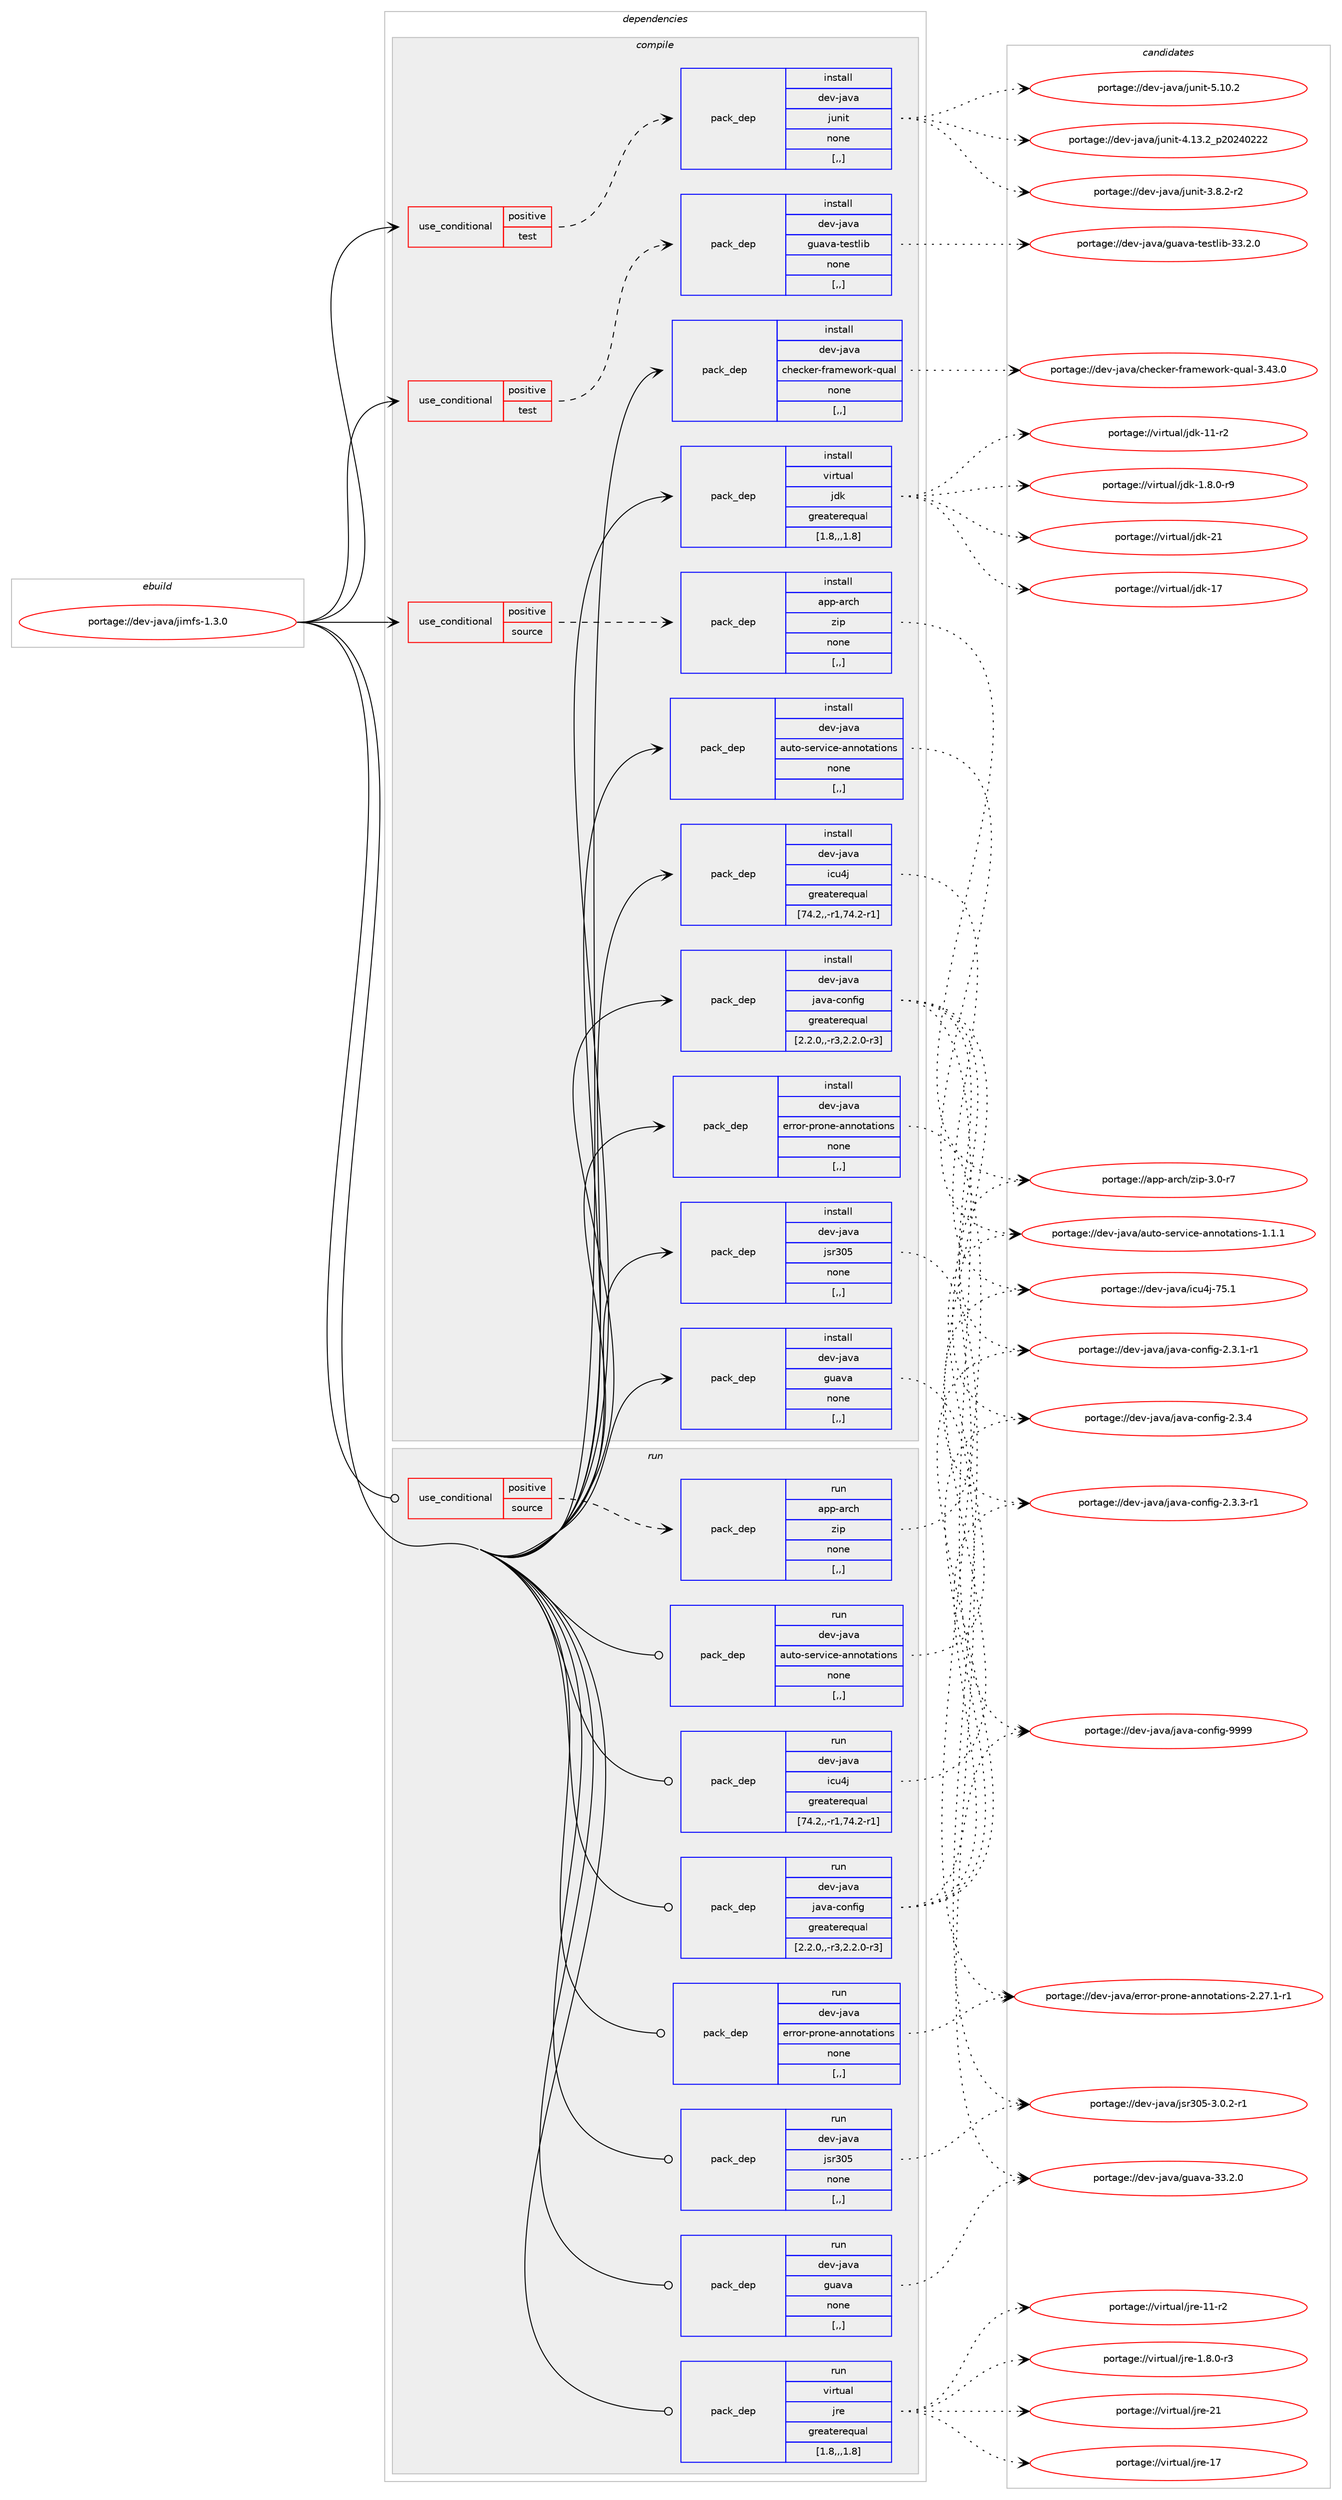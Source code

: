 digraph prolog {

# *************
# Graph options
# *************

newrank=true;
concentrate=true;
compound=true;
graph [rankdir=LR,fontname=Helvetica,fontsize=10,ranksep=1.5];#, ranksep=2.5, nodesep=0.2];
edge  [arrowhead=vee];
node  [fontname=Helvetica,fontsize=10];

# **********
# The ebuild
# **********

subgraph cluster_leftcol {
color=gray;
label=<<i>ebuild</i>>;
id [label="portage://dev-java/jimfs-1.3.0", color=red, width=4, href="../dev-java/jimfs-1.3.0.svg"];
}

# ****************
# The dependencies
# ****************

subgraph cluster_midcol {
color=gray;
label=<<i>dependencies</i>>;
subgraph cluster_compile {
fillcolor="#eeeeee";
style=filled;
label=<<i>compile</i>>;
subgraph cond22117 {
dependency95132 [label=<<TABLE BORDER="0" CELLBORDER="1" CELLSPACING="0" CELLPADDING="4"><TR><TD ROWSPAN="3" CELLPADDING="10">use_conditional</TD></TR><TR><TD>positive</TD></TR><TR><TD>source</TD></TR></TABLE>>, shape=none, color=red];
subgraph pack71956 {
dependency95133 [label=<<TABLE BORDER="0" CELLBORDER="1" CELLSPACING="0" CELLPADDING="4" WIDTH="220"><TR><TD ROWSPAN="6" CELLPADDING="30">pack_dep</TD></TR><TR><TD WIDTH="110">install</TD></TR><TR><TD>app-arch</TD></TR><TR><TD>zip</TD></TR><TR><TD>none</TD></TR><TR><TD>[,,]</TD></TR></TABLE>>, shape=none, color=blue];
}
dependency95132:e -> dependency95133:w [weight=20,style="dashed",arrowhead="vee"];
}
id:e -> dependency95132:w [weight=20,style="solid",arrowhead="vee"];
subgraph cond22118 {
dependency95134 [label=<<TABLE BORDER="0" CELLBORDER="1" CELLSPACING="0" CELLPADDING="4"><TR><TD ROWSPAN="3" CELLPADDING="10">use_conditional</TD></TR><TR><TD>positive</TD></TR><TR><TD>test</TD></TR></TABLE>>, shape=none, color=red];
subgraph pack71957 {
dependency95135 [label=<<TABLE BORDER="0" CELLBORDER="1" CELLSPACING="0" CELLPADDING="4" WIDTH="220"><TR><TD ROWSPAN="6" CELLPADDING="30">pack_dep</TD></TR><TR><TD WIDTH="110">install</TD></TR><TR><TD>dev-java</TD></TR><TR><TD>guava-testlib</TD></TR><TR><TD>none</TD></TR><TR><TD>[,,]</TD></TR></TABLE>>, shape=none, color=blue];
}
dependency95134:e -> dependency95135:w [weight=20,style="dashed",arrowhead="vee"];
}
id:e -> dependency95134:w [weight=20,style="solid",arrowhead="vee"];
subgraph cond22119 {
dependency95136 [label=<<TABLE BORDER="0" CELLBORDER="1" CELLSPACING="0" CELLPADDING="4"><TR><TD ROWSPAN="3" CELLPADDING="10">use_conditional</TD></TR><TR><TD>positive</TD></TR><TR><TD>test</TD></TR></TABLE>>, shape=none, color=red];
subgraph pack71958 {
dependency95137 [label=<<TABLE BORDER="0" CELLBORDER="1" CELLSPACING="0" CELLPADDING="4" WIDTH="220"><TR><TD ROWSPAN="6" CELLPADDING="30">pack_dep</TD></TR><TR><TD WIDTH="110">install</TD></TR><TR><TD>dev-java</TD></TR><TR><TD>junit</TD></TR><TR><TD>none</TD></TR><TR><TD>[,,]</TD></TR></TABLE>>, shape=none, color=blue];
}
dependency95136:e -> dependency95137:w [weight=20,style="dashed",arrowhead="vee"];
}
id:e -> dependency95136:w [weight=20,style="solid",arrowhead="vee"];
subgraph pack71959 {
dependency95138 [label=<<TABLE BORDER="0" CELLBORDER="1" CELLSPACING="0" CELLPADDING="4" WIDTH="220"><TR><TD ROWSPAN="6" CELLPADDING="30">pack_dep</TD></TR><TR><TD WIDTH="110">install</TD></TR><TR><TD>dev-java</TD></TR><TR><TD>auto-service-annotations</TD></TR><TR><TD>none</TD></TR><TR><TD>[,,]</TD></TR></TABLE>>, shape=none, color=blue];
}
id:e -> dependency95138:w [weight=20,style="solid",arrowhead="vee"];
subgraph pack71960 {
dependency95139 [label=<<TABLE BORDER="0" CELLBORDER="1" CELLSPACING="0" CELLPADDING="4" WIDTH="220"><TR><TD ROWSPAN="6" CELLPADDING="30">pack_dep</TD></TR><TR><TD WIDTH="110">install</TD></TR><TR><TD>dev-java</TD></TR><TR><TD>checker-framework-qual</TD></TR><TR><TD>none</TD></TR><TR><TD>[,,]</TD></TR></TABLE>>, shape=none, color=blue];
}
id:e -> dependency95139:w [weight=20,style="solid",arrowhead="vee"];
subgraph pack71961 {
dependency95140 [label=<<TABLE BORDER="0" CELLBORDER="1" CELLSPACING="0" CELLPADDING="4" WIDTH="220"><TR><TD ROWSPAN="6" CELLPADDING="30">pack_dep</TD></TR><TR><TD WIDTH="110">install</TD></TR><TR><TD>dev-java</TD></TR><TR><TD>error-prone-annotations</TD></TR><TR><TD>none</TD></TR><TR><TD>[,,]</TD></TR></TABLE>>, shape=none, color=blue];
}
id:e -> dependency95140:w [weight=20,style="solid",arrowhead="vee"];
subgraph pack71962 {
dependency95141 [label=<<TABLE BORDER="0" CELLBORDER="1" CELLSPACING="0" CELLPADDING="4" WIDTH="220"><TR><TD ROWSPAN="6" CELLPADDING="30">pack_dep</TD></TR><TR><TD WIDTH="110">install</TD></TR><TR><TD>dev-java</TD></TR><TR><TD>guava</TD></TR><TR><TD>none</TD></TR><TR><TD>[,,]</TD></TR></TABLE>>, shape=none, color=blue];
}
id:e -> dependency95141:w [weight=20,style="solid",arrowhead="vee"];
subgraph pack71963 {
dependency95142 [label=<<TABLE BORDER="0" CELLBORDER="1" CELLSPACING="0" CELLPADDING="4" WIDTH="220"><TR><TD ROWSPAN="6" CELLPADDING="30">pack_dep</TD></TR><TR><TD WIDTH="110">install</TD></TR><TR><TD>dev-java</TD></TR><TR><TD>icu4j</TD></TR><TR><TD>greaterequal</TD></TR><TR><TD>[74.2,,-r1,74.2-r1]</TD></TR></TABLE>>, shape=none, color=blue];
}
id:e -> dependency95142:w [weight=20,style="solid",arrowhead="vee"];
subgraph pack71964 {
dependency95143 [label=<<TABLE BORDER="0" CELLBORDER="1" CELLSPACING="0" CELLPADDING="4" WIDTH="220"><TR><TD ROWSPAN="6" CELLPADDING="30">pack_dep</TD></TR><TR><TD WIDTH="110">install</TD></TR><TR><TD>dev-java</TD></TR><TR><TD>java-config</TD></TR><TR><TD>greaterequal</TD></TR><TR><TD>[2.2.0,,-r3,2.2.0-r3]</TD></TR></TABLE>>, shape=none, color=blue];
}
id:e -> dependency95143:w [weight=20,style="solid",arrowhead="vee"];
subgraph pack71965 {
dependency95144 [label=<<TABLE BORDER="0" CELLBORDER="1" CELLSPACING="0" CELLPADDING="4" WIDTH="220"><TR><TD ROWSPAN="6" CELLPADDING="30">pack_dep</TD></TR><TR><TD WIDTH="110">install</TD></TR><TR><TD>dev-java</TD></TR><TR><TD>jsr305</TD></TR><TR><TD>none</TD></TR><TR><TD>[,,]</TD></TR></TABLE>>, shape=none, color=blue];
}
id:e -> dependency95144:w [weight=20,style="solid",arrowhead="vee"];
subgraph pack71966 {
dependency95145 [label=<<TABLE BORDER="0" CELLBORDER="1" CELLSPACING="0" CELLPADDING="4" WIDTH="220"><TR><TD ROWSPAN="6" CELLPADDING="30">pack_dep</TD></TR><TR><TD WIDTH="110">install</TD></TR><TR><TD>virtual</TD></TR><TR><TD>jdk</TD></TR><TR><TD>greaterequal</TD></TR><TR><TD>[1.8,,,1.8]</TD></TR></TABLE>>, shape=none, color=blue];
}
id:e -> dependency95145:w [weight=20,style="solid",arrowhead="vee"];
}
subgraph cluster_compileandrun {
fillcolor="#eeeeee";
style=filled;
label=<<i>compile and run</i>>;
}
subgraph cluster_run {
fillcolor="#eeeeee";
style=filled;
label=<<i>run</i>>;
subgraph cond22120 {
dependency95146 [label=<<TABLE BORDER="0" CELLBORDER="1" CELLSPACING="0" CELLPADDING="4"><TR><TD ROWSPAN="3" CELLPADDING="10">use_conditional</TD></TR><TR><TD>positive</TD></TR><TR><TD>source</TD></TR></TABLE>>, shape=none, color=red];
subgraph pack71967 {
dependency95147 [label=<<TABLE BORDER="0" CELLBORDER="1" CELLSPACING="0" CELLPADDING="4" WIDTH="220"><TR><TD ROWSPAN="6" CELLPADDING="30">pack_dep</TD></TR><TR><TD WIDTH="110">run</TD></TR><TR><TD>app-arch</TD></TR><TR><TD>zip</TD></TR><TR><TD>none</TD></TR><TR><TD>[,,]</TD></TR></TABLE>>, shape=none, color=blue];
}
dependency95146:e -> dependency95147:w [weight=20,style="dashed",arrowhead="vee"];
}
id:e -> dependency95146:w [weight=20,style="solid",arrowhead="odot"];
subgraph pack71968 {
dependency95148 [label=<<TABLE BORDER="0" CELLBORDER="1" CELLSPACING="0" CELLPADDING="4" WIDTH="220"><TR><TD ROWSPAN="6" CELLPADDING="30">pack_dep</TD></TR><TR><TD WIDTH="110">run</TD></TR><TR><TD>dev-java</TD></TR><TR><TD>auto-service-annotations</TD></TR><TR><TD>none</TD></TR><TR><TD>[,,]</TD></TR></TABLE>>, shape=none, color=blue];
}
id:e -> dependency95148:w [weight=20,style="solid",arrowhead="odot"];
subgraph pack71969 {
dependency95149 [label=<<TABLE BORDER="0" CELLBORDER="1" CELLSPACING="0" CELLPADDING="4" WIDTH="220"><TR><TD ROWSPAN="6" CELLPADDING="30">pack_dep</TD></TR><TR><TD WIDTH="110">run</TD></TR><TR><TD>dev-java</TD></TR><TR><TD>error-prone-annotations</TD></TR><TR><TD>none</TD></TR><TR><TD>[,,]</TD></TR></TABLE>>, shape=none, color=blue];
}
id:e -> dependency95149:w [weight=20,style="solid",arrowhead="odot"];
subgraph pack71970 {
dependency95150 [label=<<TABLE BORDER="0" CELLBORDER="1" CELLSPACING="0" CELLPADDING="4" WIDTH="220"><TR><TD ROWSPAN="6" CELLPADDING="30">pack_dep</TD></TR><TR><TD WIDTH="110">run</TD></TR><TR><TD>dev-java</TD></TR><TR><TD>guava</TD></TR><TR><TD>none</TD></TR><TR><TD>[,,]</TD></TR></TABLE>>, shape=none, color=blue];
}
id:e -> dependency95150:w [weight=20,style="solid",arrowhead="odot"];
subgraph pack71971 {
dependency95151 [label=<<TABLE BORDER="0" CELLBORDER="1" CELLSPACING="0" CELLPADDING="4" WIDTH="220"><TR><TD ROWSPAN="6" CELLPADDING="30">pack_dep</TD></TR><TR><TD WIDTH="110">run</TD></TR><TR><TD>dev-java</TD></TR><TR><TD>icu4j</TD></TR><TR><TD>greaterequal</TD></TR><TR><TD>[74.2,,-r1,74.2-r1]</TD></TR></TABLE>>, shape=none, color=blue];
}
id:e -> dependency95151:w [weight=20,style="solid",arrowhead="odot"];
subgraph pack71972 {
dependency95152 [label=<<TABLE BORDER="0" CELLBORDER="1" CELLSPACING="0" CELLPADDING="4" WIDTH="220"><TR><TD ROWSPAN="6" CELLPADDING="30">pack_dep</TD></TR><TR><TD WIDTH="110">run</TD></TR><TR><TD>dev-java</TD></TR><TR><TD>java-config</TD></TR><TR><TD>greaterequal</TD></TR><TR><TD>[2.2.0,,-r3,2.2.0-r3]</TD></TR></TABLE>>, shape=none, color=blue];
}
id:e -> dependency95152:w [weight=20,style="solid",arrowhead="odot"];
subgraph pack71973 {
dependency95153 [label=<<TABLE BORDER="0" CELLBORDER="1" CELLSPACING="0" CELLPADDING="4" WIDTH="220"><TR><TD ROWSPAN="6" CELLPADDING="30">pack_dep</TD></TR><TR><TD WIDTH="110">run</TD></TR><TR><TD>dev-java</TD></TR><TR><TD>jsr305</TD></TR><TR><TD>none</TD></TR><TR><TD>[,,]</TD></TR></TABLE>>, shape=none, color=blue];
}
id:e -> dependency95153:w [weight=20,style="solid",arrowhead="odot"];
subgraph pack71974 {
dependency95154 [label=<<TABLE BORDER="0" CELLBORDER="1" CELLSPACING="0" CELLPADDING="4" WIDTH="220"><TR><TD ROWSPAN="6" CELLPADDING="30">pack_dep</TD></TR><TR><TD WIDTH="110">run</TD></TR><TR><TD>virtual</TD></TR><TR><TD>jre</TD></TR><TR><TD>greaterequal</TD></TR><TR><TD>[1.8,,,1.8]</TD></TR></TABLE>>, shape=none, color=blue];
}
id:e -> dependency95154:w [weight=20,style="solid",arrowhead="odot"];
}
}

# **************
# The candidates
# **************

subgraph cluster_choices {
rank=same;
color=gray;
label=<<i>candidates</i>>;

subgraph choice71956 {
color=black;
nodesep=1;
choice9711211245971149910447122105112455146484511455 [label="portage://app-arch/zip-3.0-r7", color=red, width=4,href="../app-arch/zip-3.0-r7.svg"];
dependency95133:e -> choice9711211245971149910447122105112455146484511455:w [style=dotted,weight="100"];
}
subgraph choice71957 {
color=black;
nodesep=1;
choice100101118451069711897471031179711897451161011151161081059845515146504648 [label="portage://dev-java/guava-testlib-33.2.0", color=red, width=4,href="../dev-java/guava-testlib-33.2.0.svg"];
dependency95135:e -> choice100101118451069711897471031179711897451161011151161081059845515146504648:w [style=dotted,weight="100"];
}
subgraph choice71958 {
color=black;
nodesep=1;
choice1001011184510697118974710611711010511645534649484650 [label="portage://dev-java/junit-5.10.2", color=red, width=4,href="../dev-java/junit-5.10.2.svg"];
choice1001011184510697118974710611711010511645524649514650951125048505248505050 [label="portage://dev-java/junit-4.13.2_p20240222", color=red, width=4,href="../dev-java/junit-4.13.2_p20240222.svg"];
choice100101118451069711897471061171101051164551465646504511450 [label="portage://dev-java/junit-3.8.2-r2", color=red, width=4,href="../dev-java/junit-3.8.2-r2.svg"];
dependency95137:e -> choice1001011184510697118974710611711010511645534649484650:w [style=dotted,weight="100"];
dependency95137:e -> choice1001011184510697118974710611711010511645524649514650951125048505248505050:w [style=dotted,weight="100"];
dependency95137:e -> choice100101118451069711897471061171101051164551465646504511450:w [style=dotted,weight="100"];
}
subgraph choice71959 {
color=black;
nodesep=1;
choice10010111845106971189747971171161114511510111411810599101459711011011111697116105111110115454946494649 [label="portage://dev-java/auto-service-annotations-1.1.1", color=red, width=4,href="../dev-java/auto-service-annotations-1.1.1.svg"];
dependency95138:e -> choice10010111845106971189747971171161114511510111411810599101459711011011111697116105111110115454946494649:w [style=dotted,weight="100"];
}
subgraph choice71960 {
color=black;
nodesep=1;
choice1001011184510697118974799104101991071011144510211497109101119111114107451131179710845514652514648 [label="portage://dev-java/checker-framework-qual-3.43.0", color=red, width=4,href="../dev-java/checker-framework-qual-3.43.0.svg"];
dependency95139:e -> choice1001011184510697118974799104101991071011144510211497109101119111114107451131179710845514652514648:w [style=dotted,weight="100"];
}
subgraph choice71961 {
color=black;
nodesep=1;
choice1001011184510697118974710111411411111445112114111110101459711011011111697116105111110115455046505546494511449 [label="portage://dev-java/error-prone-annotations-2.27.1-r1", color=red, width=4,href="../dev-java/error-prone-annotations-2.27.1-r1.svg"];
dependency95140:e -> choice1001011184510697118974710111411411111445112114111110101459711011011111697116105111110115455046505546494511449:w [style=dotted,weight="100"];
}
subgraph choice71962 {
color=black;
nodesep=1;
choice10010111845106971189747103117971189745515146504648 [label="portage://dev-java/guava-33.2.0", color=red, width=4,href="../dev-java/guava-33.2.0.svg"];
dependency95141:e -> choice10010111845106971189747103117971189745515146504648:w [style=dotted,weight="100"];
}
subgraph choice71963 {
color=black;
nodesep=1;
choice1001011184510697118974710599117521064555534649 [label="portage://dev-java/icu4j-75.1", color=red, width=4,href="../dev-java/icu4j-75.1.svg"];
dependency95142:e -> choice1001011184510697118974710599117521064555534649:w [style=dotted,weight="100"];
}
subgraph choice71964 {
color=black;
nodesep=1;
choice10010111845106971189747106971189745991111101021051034557575757 [label="portage://dev-java/java-config-9999", color=red, width=4,href="../dev-java/java-config-9999.svg"];
choice1001011184510697118974710697118974599111110102105103455046514652 [label="portage://dev-java/java-config-2.3.4", color=red, width=4,href="../dev-java/java-config-2.3.4.svg"];
choice10010111845106971189747106971189745991111101021051034550465146514511449 [label="portage://dev-java/java-config-2.3.3-r1", color=red, width=4,href="../dev-java/java-config-2.3.3-r1.svg"];
choice10010111845106971189747106971189745991111101021051034550465146494511449 [label="portage://dev-java/java-config-2.3.1-r1", color=red, width=4,href="../dev-java/java-config-2.3.1-r1.svg"];
dependency95143:e -> choice10010111845106971189747106971189745991111101021051034557575757:w [style=dotted,weight="100"];
dependency95143:e -> choice1001011184510697118974710697118974599111110102105103455046514652:w [style=dotted,weight="100"];
dependency95143:e -> choice10010111845106971189747106971189745991111101021051034550465146514511449:w [style=dotted,weight="100"];
dependency95143:e -> choice10010111845106971189747106971189745991111101021051034550465146494511449:w [style=dotted,weight="100"];
}
subgraph choice71965 {
color=black;
nodesep=1;
choice100101118451069711897471061151145148534551464846504511449 [label="portage://dev-java/jsr305-3.0.2-r1", color=red, width=4,href="../dev-java/jsr305-3.0.2-r1.svg"];
dependency95144:e -> choice100101118451069711897471061151145148534551464846504511449:w [style=dotted,weight="100"];
}
subgraph choice71966 {
color=black;
nodesep=1;
choice1181051141161179710847106100107455049 [label="portage://virtual/jdk-21", color=red, width=4,href="../virtual/jdk-21.svg"];
choice1181051141161179710847106100107454955 [label="portage://virtual/jdk-17", color=red, width=4,href="../virtual/jdk-17.svg"];
choice11810511411611797108471061001074549494511450 [label="portage://virtual/jdk-11-r2", color=red, width=4,href="../virtual/jdk-11-r2.svg"];
choice11810511411611797108471061001074549465646484511457 [label="portage://virtual/jdk-1.8.0-r9", color=red, width=4,href="../virtual/jdk-1.8.0-r9.svg"];
dependency95145:e -> choice1181051141161179710847106100107455049:w [style=dotted,weight="100"];
dependency95145:e -> choice1181051141161179710847106100107454955:w [style=dotted,weight="100"];
dependency95145:e -> choice11810511411611797108471061001074549494511450:w [style=dotted,weight="100"];
dependency95145:e -> choice11810511411611797108471061001074549465646484511457:w [style=dotted,weight="100"];
}
subgraph choice71967 {
color=black;
nodesep=1;
choice9711211245971149910447122105112455146484511455 [label="portage://app-arch/zip-3.0-r7", color=red, width=4,href="../app-arch/zip-3.0-r7.svg"];
dependency95147:e -> choice9711211245971149910447122105112455146484511455:w [style=dotted,weight="100"];
}
subgraph choice71968 {
color=black;
nodesep=1;
choice10010111845106971189747971171161114511510111411810599101459711011011111697116105111110115454946494649 [label="portage://dev-java/auto-service-annotations-1.1.1", color=red, width=4,href="../dev-java/auto-service-annotations-1.1.1.svg"];
dependency95148:e -> choice10010111845106971189747971171161114511510111411810599101459711011011111697116105111110115454946494649:w [style=dotted,weight="100"];
}
subgraph choice71969 {
color=black;
nodesep=1;
choice1001011184510697118974710111411411111445112114111110101459711011011111697116105111110115455046505546494511449 [label="portage://dev-java/error-prone-annotations-2.27.1-r1", color=red, width=4,href="../dev-java/error-prone-annotations-2.27.1-r1.svg"];
dependency95149:e -> choice1001011184510697118974710111411411111445112114111110101459711011011111697116105111110115455046505546494511449:w [style=dotted,weight="100"];
}
subgraph choice71970 {
color=black;
nodesep=1;
choice10010111845106971189747103117971189745515146504648 [label="portage://dev-java/guava-33.2.0", color=red, width=4,href="../dev-java/guava-33.2.0.svg"];
dependency95150:e -> choice10010111845106971189747103117971189745515146504648:w [style=dotted,weight="100"];
}
subgraph choice71971 {
color=black;
nodesep=1;
choice1001011184510697118974710599117521064555534649 [label="portage://dev-java/icu4j-75.1", color=red, width=4,href="../dev-java/icu4j-75.1.svg"];
dependency95151:e -> choice1001011184510697118974710599117521064555534649:w [style=dotted,weight="100"];
}
subgraph choice71972 {
color=black;
nodesep=1;
choice10010111845106971189747106971189745991111101021051034557575757 [label="portage://dev-java/java-config-9999", color=red, width=4,href="../dev-java/java-config-9999.svg"];
choice1001011184510697118974710697118974599111110102105103455046514652 [label="portage://dev-java/java-config-2.3.4", color=red, width=4,href="../dev-java/java-config-2.3.4.svg"];
choice10010111845106971189747106971189745991111101021051034550465146514511449 [label="portage://dev-java/java-config-2.3.3-r1", color=red, width=4,href="../dev-java/java-config-2.3.3-r1.svg"];
choice10010111845106971189747106971189745991111101021051034550465146494511449 [label="portage://dev-java/java-config-2.3.1-r1", color=red, width=4,href="../dev-java/java-config-2.3.1-r1.svg"];
dependency95152:e -> choice10010111845106971189747106971189745991111101021051034557575757:w [style=dotted,weight="100"];
dependency95152:e -> choice1001011184510697118974710697118974599111110102105103455046514652:w [style=dotted,weight="100"];
dependency95152:e -> choice10010111845106971189747106971189745991111101021051034550465146514511449:w [style=dotted,weight="100"];
dependency95152:e -> choice10010111845106971189747106971189745991111101021051034550465146494511449:w [style=dotted,weight="100"];
}
subgraph choice71973 {
color=black;
nodesep=1;
choice100101118451069711897471061151145148534551464846504511449 [label="portage://dev-java/jsr305-3.0.2-r1", color=red, width=4,href="../dev-java/jsr305-3.0.2-r1.svg"];
dependency95153:e -> choice100101118451069711897471061151145148534551464846504511449:w [style=dotted,weight="100"];
}
subgraph choice71974 {
color=black;
nodesep=1;
choice1181051141161179710847106114101455049 [label="portage://virtual/jre-21", color=red, width=4,href="../virtual/jre-21.svg"];
choice1181051141161179710847106114101454955 [label="portage://virtual/jre-17", color=red, width=4,href="../virtual/jre-17.svg"];
choice11810511411611797108471061141014549494511450 [label="portage://virtual/jre-11-r2", color=red, width=4,href="../virtual/jre-11-r2.svg"];
choice11810511411611797108471061141014549465646484511451 [label="portage://virtual/jre-1.8.0-r3", color=red, width=4,href="../virtual/jre-1.8.0-r3.svg"];
dependency95154:e -> choice1181051141161179710847106114101455049:w [style=dotted,weight="100"];
dependency95154:e -> choice1181051141161179710847106114101454955:w [style=dotted,weight="100"];
dependency95154:e -> choice11810511411611797108471061141014549494511450:w [style=dotted,weight="100"];
dependency95154:e -> choice11810511411611797108471061141014549465646484511451:w [style=dotted,weight="100"];
}
}

}
